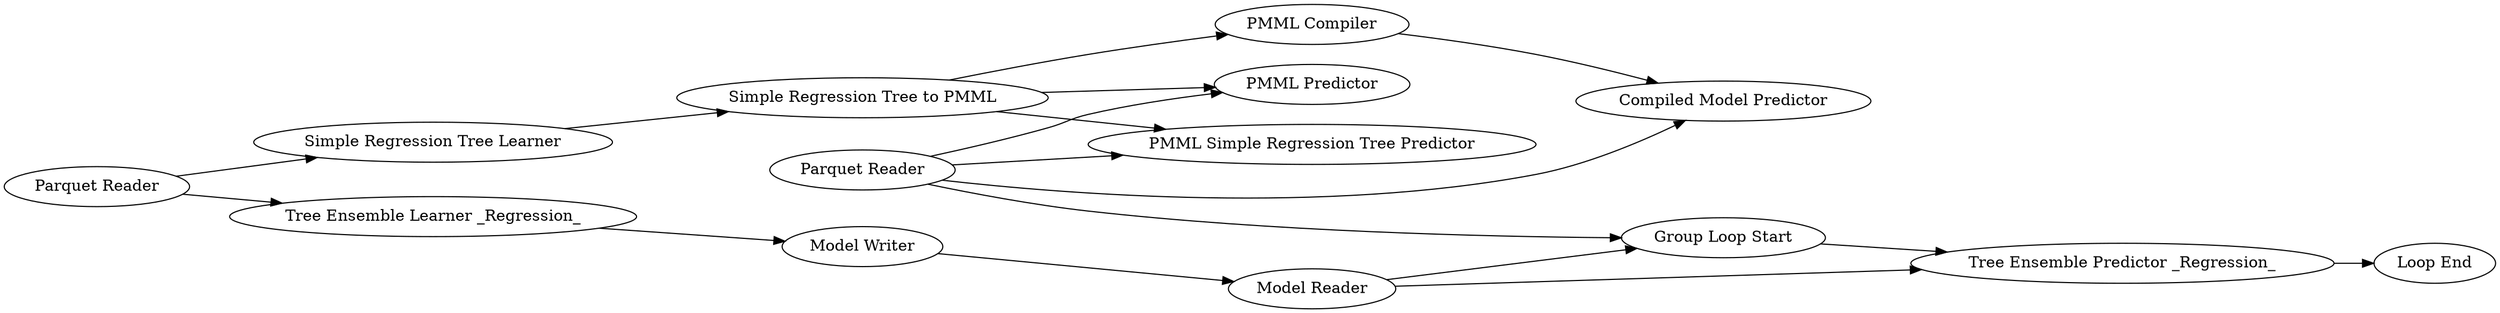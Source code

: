 digraph {
	4 -> 19
	24 -> 26
	28 -> 24
	15 -> 25
	23 -> 27
	19 -> 17
	15 -> 22
	15 -> 20
	28 -> 25
	17 -> 14
	15 -> 12
	14 -> 12
	17 -> 20
	4 -> 23
	27 -> 28
	25 -> 24
	17 -> 22
	24 [label="Tree Ensemble Predictor _Regression_"]
	27 [label="Model Writer"]
	20 [label="PMML Simple Regression Tree Predictor"]
	22 [label="PMML Predictor"]
	28 [label="Model Reader"]
	23 [label="Tree Ensemble Learner _Regression_"]
	4 [label="Parquet Reader"]
	26 [label="Loop End"]
	15 [label="Parquet Reader"]
	25 [label="Group Loop Start"]
	14 [label="PMML Compiler"]
	17 [label="Simple Regression Tree to PMML"]
	12 [label="Compiled Model Predictor"]
	19 [label="Simple Regression Tree Learner"]
	rankdir=LR
}
